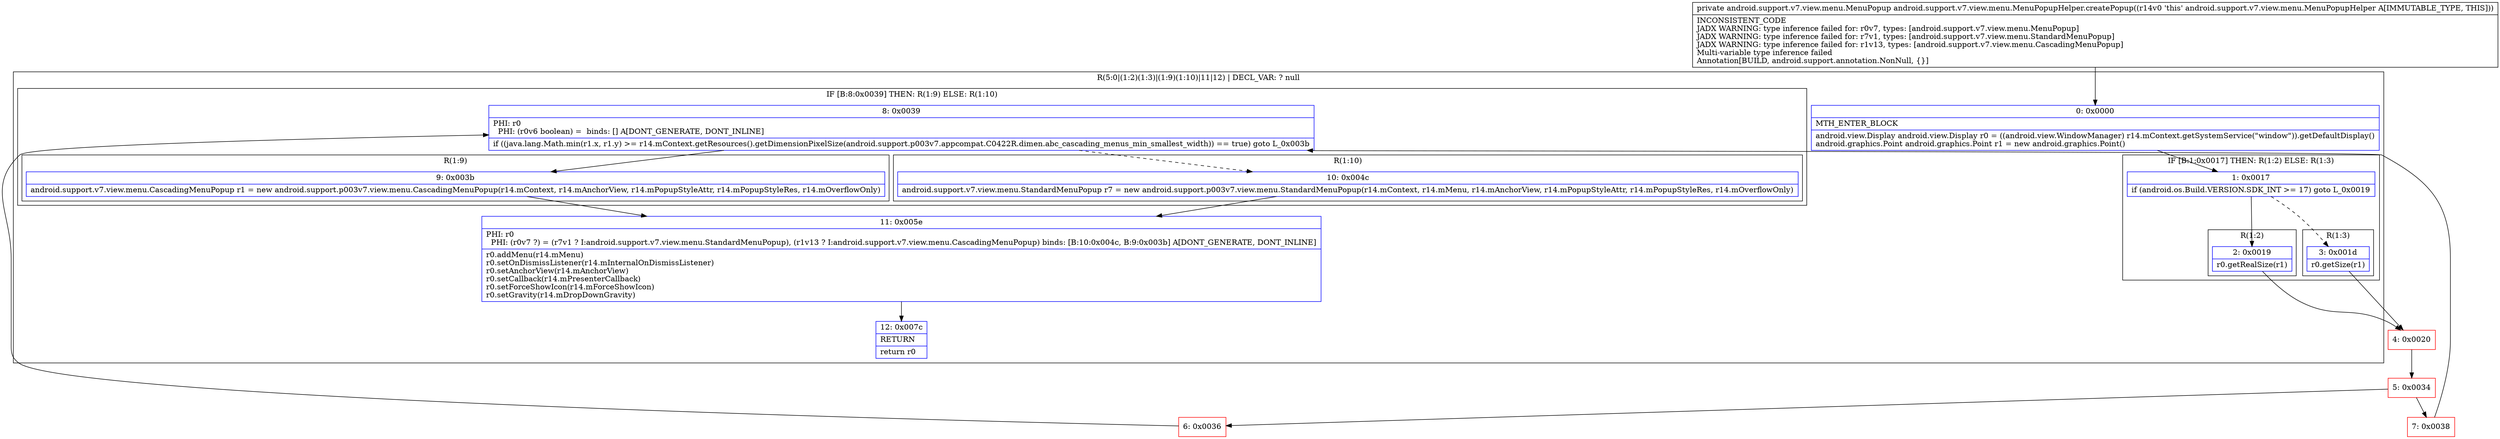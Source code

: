 digraph "CFG forandroid.support.v7.view.menu.MenuPopupHelper.createPopup()Landroid\/support\/v7\/view\/menu\/MenuPopup;" {
subgraph cluster_Region_932997827 {
label = "R(5:0|(1:2)(1:3)|(1:9)(1:10)|11|12) | DECL_VAR: ? null\l";
node [shape=record,color=blue];
Node_0 [shape=record,label="{0\:\ 0x0000|MTH_ENTER_BLOCK\l|android.view.Display android.view.Display r0 = ((android.view.WindowManager) r14.mContext.getSystemService(\"window\")).getDefaultDisplay()\landroid.graphics.Point android.graphics.Point r1 = new android.graphics.Point()\l}"];
subgraph cluster_IfRegion_147761959 {
label = "IF [B:1:0x0017] THEN: R(1:2) ELSE: R(1:3)";
node [shape=record,color=blue];
Node_1 [shape=record,label="{1\:\ 0x0017|if (android.os.Build.VERSION.SDK_INT \>= 17) goto L_0x0019\l}"];
subgraph cluster_Region_2054398975 {
label = "R(1:2)";
node [shape=record,color=blue];
Node_2 [shape=record,label="{2\:\ 0x0019|r0.getRealSize(r1)\l}"];
}
subgraph cluster_Region_709364763 {
label = "R(1:3)";
node [shape=record,color=blue];
Node_3 [shape=record,label="{3\:\ 0x001d|r0.getSize(r1)\l}"];
}
}
subgraph cluster_IfRegion_2039806173 {
label = "IF [B:8:0x0039] THEN: R(1:9) ELSE: R(1:10)";
node [shape=record,color=blue];
Node_8 [shape=record,label="{8\:\ 0x0039|PHI: r0 \l  PHI: (r0v6 boolean) =  binds: [] A[DONT_GENERATE, DONT_INLINE]\l|if ((java.lang.Math.min(r1.x, r1.y) \>= r14.mContext.getResources().getDimensionPixelSize(android.support.p003v7.appcompat.C0422R.dimen.abc_cascading_menus_min_smallest_width)) == true) goto L_0x003b\l}"];
subgraph cluster_Region_1241611611 {
label = "R(1:9)";
node [shape=record,color=blue];
Node_9 [shape=record,label="{9\:\ 0x003b|android.support.v7.view.menu.CascadingMenuPopup r1 = new android.support.p003v7.view.menu.CascadingMenuPopup(r14.mContext, r14.mAnchorView, r14.mPopupStyleAttr, r14.mPopupStyleRes, r14.mOverflowOnly)\l}"];
}
subgraph cluster_Region_755654494 {
label = "R(1:10)";
node [shape=record,color=blue];
Node_10 [shape=record,label="{10\:\ 0x004c|android.support.v7.view.menu.StandardMenuPopup r7 = new android.support.p003v7.view.menu.StandardMenuPopup(r14.mContext, r14.mMenu, r14.mAnchorView, r14.mPopupStyleAttr, r14.mPopupStyleRes, r14.mOverflowOnly)\l}"];
}
}
Node_11 [shape=record,label="{11\:\ 0x005e|PHI: r0 \l  PHI: (r0v7 ?) = (r7v1 ? I:android.support.v7.view.menu.StandardMenuPopup), (r1v13 ? I:android.support.v7.view.menu.CascadingMenuPopup) binds: [B:10:0x004c, B:9:0x003b] A[DONT_GENERATE, DONT_INLINE]\l|r0.addMenu(r14.mMenu)\lr0.setOnDismissListener(r14.mInternalOnDismissListener)\lr0.setAnchorView(r14.mAnchorView)\lr0.setCallback(r14.mPresenterCallback)\lr0.setForceShowIcon(r14.mForceShowIcon)\lr0.setGravity(r14.mDropDownGravity)\l}"];
Node_12 [shape=record,label="{12\:\ 0x007c|RETURN\l|return r0\l}"];
}
Node_4 [shape=record,color=red,label="{4\:\ 0x0020}"];
Node_5 [shape=record,color=red,label="{5\:\ 0x0034}"];
Node_6 [shape=record,color=red,label="{6\:\ 0x0036}"];
Node_7 [shape=record,color=red,label="{7\:\ 0x0038}"];
MethodNode[shape=record,label="{private android.support.v7.view.menu.MenuPopup android.support.v7.view.menu.MenuPopupHelper.createPopup((r14v0 'this' android.support.v7.view.menu.MenuPopupHelper A[IMMUTABLE_TYPE, THIS]))  | INCONSISTENT_CODE\lJADX WARNING: type inference failed for: r0v7, types: [android.support.v7.view.menu.MenuPopup]\lJADX WARNING: type inference failed for: r7v1, types: [android.support.v7.view.menu.StandardMenuPopup]\lJADX WARNING: type inference failed for: r1v13, types: [android.support.v7.view.menu.CascadingMenuPopup]\lMulti\-variable type inference failed\lAnnotation[BUILD, android.support.annotation.NonNull, \{\}]\l}"];
MethodNode -> Node_0;
Node_0 -> Node_1;
Node_1 -> Node_2;
Node_1 -> Node_3[style=dashed];
Node_2 -> Node_4;
Node_3 -> Node_4;
Node_8 -> Node_9;
Node_8 -> Node_10[style=dashed];
Node_9 -> Node_11;
Node_10 -> Node_11;
Node_11 -> Node_12;
Node_4 -> Node_5;
Node_5 -> Node_6;
Node_5 -> Node_7;
Node_6 -> Node_8;
Node_7 -> Node_8;
}

